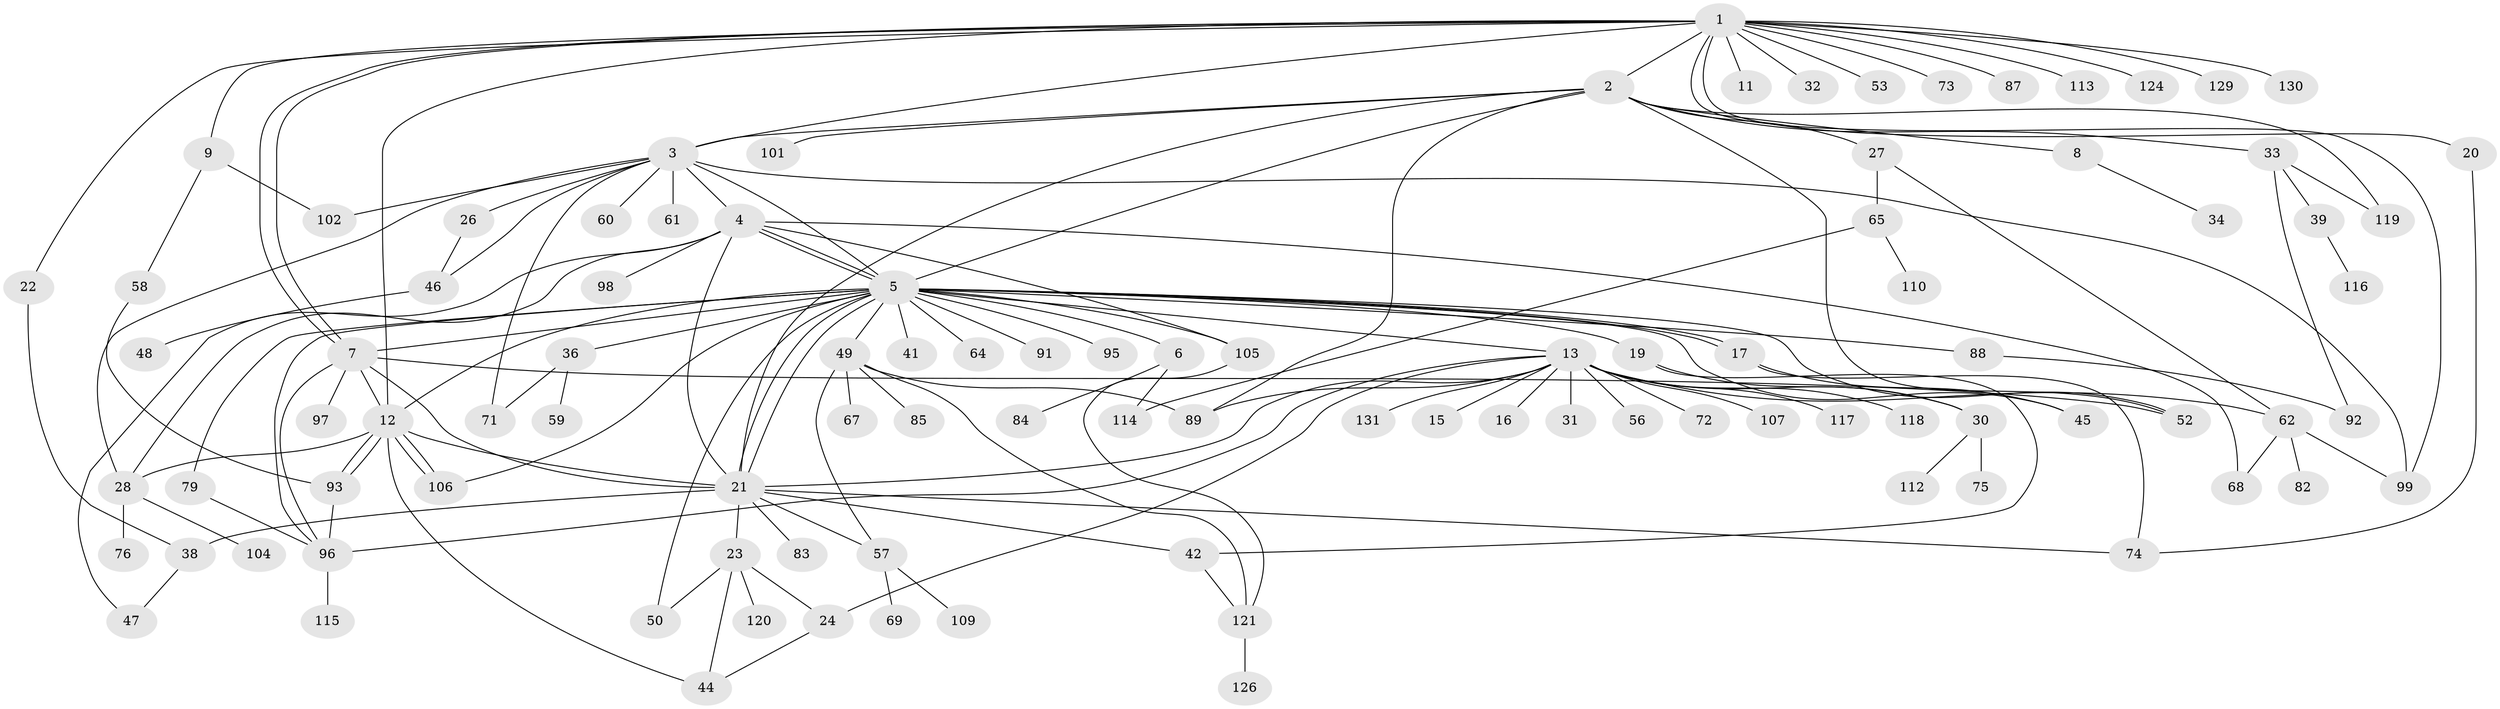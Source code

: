 // original degree distribution, {19: 0.007633587786259542, 12: 0.022900763358778626, 11: 0.007633587786259542, 27: 0.007633587786259542, 5: 0.030534351145038167, 6: 0.022900763358778626, 3: 0.11450381679389313, 4: 0.10687022900763359, 2: 0.1984732824427481, 1: 0.45038167938931295, 15: 0.007633587786259542, 10: 0.007633587786259542, 7: 0.015267175572519083}
// Generated by graph-tools (version 1.1) at 2025/11/02/27/25 16:11:13]
// undirected, 100 vertices, 153 edges
graph export_dot {
graph [start="1"]
  node [color=gray90,style=filled];
  1 [super="+35"];
  2 [super="+10"];
  3 [super="+78"];
  4 [super="+18"];
  5 [super="+29"];
  6 [super="+51"];
  7 [super="+40"];
  8 [super="+125"];
  9 [super="+123"];
  11;
  12 [super="+14"];
  13 [super="+25"];
  15;
  16;
  17 [super="+63"];
  19 [super="+94"];
  20;
  21 [super="+54"];
  22 [super="+70"];
  23 [super="+100"];
  24 [super="+80"];
  26 [super="+66"];
  27 [super="+103"];
  28 [super="+111"];
  30 [super="+37"];
  31;
  32;
  33 [super="+77"];
  34;
  36;
  38 [super="+43"];
  39;
  41;
  42 [super="+55"];
  44;
  45;
  46;
  47 [super="+108"];
  48;
  49 [super="+81"];
  50;
  52;
  53;
  56;
  57;
  58;
  59 [super="+90"];
  60;
  61;
  62;
  64;
  65;
  67;
  68;
  69;
  71;
  72 [super="+86"];
  73;
  74 [super="+122"];
  75;
  76;
  79;
  82;
  83;
  84;
  85;
  87;
  88;
  89;
  91;
  92;
  93;
  95;
  96 [super="+127"];
  97;
  98;
  99;
  101;
  102;
  104;
  105;
  106 [super="+128"];
  107;
  109;
  110;
  112;
  113;
  114;
  115;
  116;
  117;
  118;
  119;
  120;
  121;
  124;
  126;
  129;
  130;
  131;
  1 -- 2;
  1 -- 3;
  1 -- 7;
  1 -- 7;
  1 -- 9;
  1 -- 11;
  1 -- 12;
  1 -- 20;
  1 -- 22;
  1 -- 32;
  1 -- 53;
  1 -- 73;
  1 -- 87;
  1 -- 99;
  1 -- 113;
  1 -- 124;
  1 -- 129;
  1 -- 130;
  2 -- 8;
  2 -- 21;
  2 -- 27 [weight=2];
  2 -- 33;
  2 -- 52;
  2 -- 89;
  2 -- 101;
  2 -- 119;
  2 -- 3;
  2 -- 5;
  3 -- 4;
  3 -- 5 [weight=2];
  3 -- 26;
  3 -- 46;
  3 -- 60;
  3 -- 61;
  3 -- 71;
  3 -- 99;
  3 -- 102;
  3 -- 28;
  4 -- 5 [weight=2];
  4 -- 5;
  4 -- 28;
  4 -- 47;
  4 -- 68;
  4 -- 98;
  4 -- 105;
  4 -- 21;
  5 -- 6 [weight=2];
  5 -- 12;
  5 -- 13;
  5 -- 17;
  5 -- 17;
  5 -- 19;
  5 -- 21;
  5 -- 21;
  5 -- 36;
  5 -- 41;
  5 -- 49;
  5 -- 50;
  5 -- 52;
  5 -- 64;
  5 -- 79;
  5 -- 91;
  5 -- 95;
  5 -- 96;
  5 -- 105;
  5 -- 106;
  5 -- 88;
  5 -- 45;
  5 -- 7;
  6 -- 84;
  6 -- 114;
  7 -- 12;
  7 -- 96;
  7 -- 97;
  7 -- 52;
  7 -- 21;
  8 -- 34;
  9 -- 58;
  9 -- 102;
  12 -- 21 [weight=2];
  12 -- 28;
  12 -- 44;
  12 -- 93;
  12 -- 93;
  12 -- 106;
  12 -- 106;
  13 -- 15;
  13 -- 16;
  13 -- 21;
  13 -- 24 [weight=2];
  13 -- 30;
  13 -- 56;
  13 -- 62;
  13 -- 89;
  13 -- 96;
  13 -- 117;
  13 -- 118;
  13 -- 131;
  13 -- 72;
  13 -- 107;
  13 -- 31;
  17 -- 45;
  17 -- 74;
  19 -- 30;
  19 -- 42;
  20 -- 74;
  21 -- 23;
  21 -- 38;
  21 -- 57;
  21 -- 74;
  21 -- 83;
  21 -- 42;
  22 -- 38;
  23 -- 24;
  23 -- 50;
  23 -- 120;
  23 -- 44;
  24 -- 44;
  26 -- 46;
  27 -- 62;
  27 -- 65;
  28 -- 76;
  28 -- 104;
  30 -- 75;
  30 -- 112;
  33 -- 39;
  33 -- 92;
  33 -- 119;
  36 -- 59;
  36 -- 71;
  38 -- 47;
  39 -- 116;
  42 -- 121;
  46 -- 48;
  49 -- 57;
  49 -- 67;
  49 -- 85;
  49 -- 89;
  49 -- 121;
  57 -- 69;
  57 -- 109;
  58 -- 93;
  62 -- 68;
  62 -- 82;
  62 -- 99;
  65 -- 110;
  65 -- 114;
  79 -- 96;
  88 -- 92;
  93 -- 96;
  96 -- 115;
  105 -- 121;
  121 -- 126;
}
